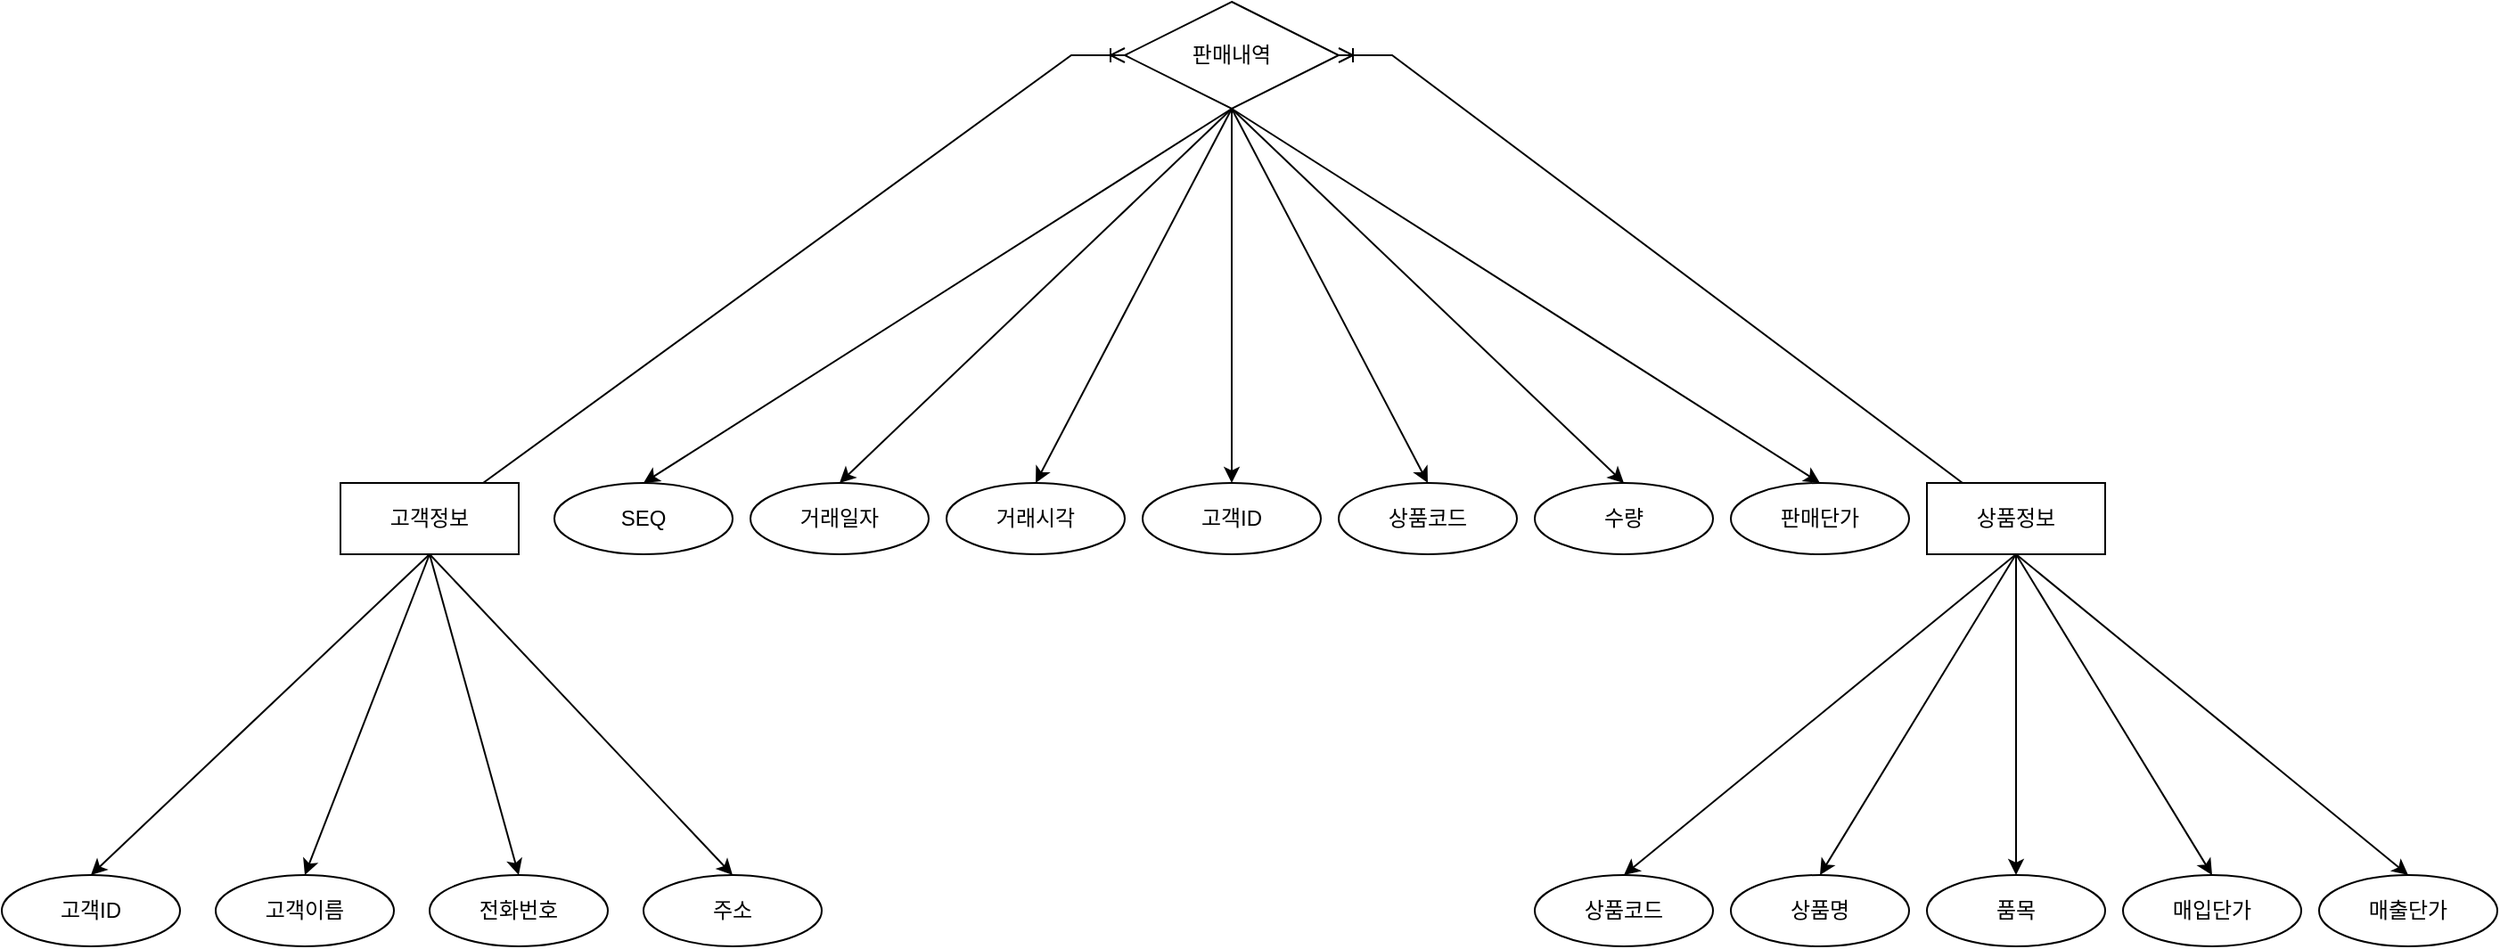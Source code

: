 <mxfile version="21.3.4" type="device">
  <diagram name="페이지-1" id="BqK_Xr-u2pexuCvbh8p3">
    <mxGraphModel dx="1434" dy="4031" grid="1" gridSize="10" guides="1" tooltips="1" connect="1" arrows="1" fold="1" page="1" pageScale="1" pageWidth="4681" pageHeight="3300" math="0" shadow="0">
      <root>
        <mxCell id="0" />
        <mxCell id="1" parent="0" />
        <mxCell id="d53xGEkgYQbYGoMsOeGu-12" value="고객ID" style="ellipse;whiteSpace=wrap;html=1;align=center;" vertex="1" parent="1">
          <mxGeometry x="160" y="410" width="100" height="40" as="geometry" />
        </mxCell>
        <mxCell id="d53xGEkgYQbYGoMsOeGu-13" value="고객이름" style="ellipse;whiteSpace=wrap;html=1;align=center;" vertex="1" parent="1">
          <mxGeometry x="280" y="410" width="100" height="40" as="geometry" />
        </mxCell>
        <mxCell id="d53xGEkgYQbYGoMsOeGu-14" value="전화번호" style="ellipse;whiteSpace=wrap;html=1;align=center;" vertex="1" parent="1">
          <mxGeometry x="400" y="410" width="100" height="40" as="geometry" />
        </mxCell>
        <mxCell id="d53xGEkgYQbYGoMsOeGu-15" value="주소" style="ellipse;whiteSpace=wrap;html=1;align=center;" vertex="1" parent="1">
          <mxGeometry x="520" y="410" width="100" height="40" as="geometry" />
        </mxCell>
        <mxCell id="d53xGEkgYQbYGoMsOeGu-18" style="rounded=0;orthogonalLoop=1;jettySize=auto;html=1;entryX=0.5;entryY=0;entryDx=0;entryDy=0;exitX=0.5;exitY=1;exitDx=0;exitDy=0;" edge="1" parent="1" source="d53xGEkgYQbYGoMsOeGu-23" target="d53xGEkgYQbYGoMsOeGu-12">
          <mxGeometry relative="1" as="geometry">
            <mxPoint x="400" y="290" as="sourcePoint" />
          </mxGeometry>
        </mxCell>
        <mxCell id="d53xGEkgYQbYGoMsOeGu-19" style="rounded=0;orthogonalLoop=1;jettySize=auto;html=1;entryX=0.5;entryY=0;entryDx=0;entryDy=0;exitX=0.5;exitY=1;exitDx=0;exitDy=0;" edge="1" parent="1" source="d53xGEkgYQbYGoMsOeGu-23" target="d53xGEkgYQbYGoMsOeGu-13">
          <mxGeometry relative="1" as="geometry">
            <mxPoint x="400" y="290" as="sourcePoint" />
          </mxGeometry>
        </mxCell>
        <mxCell id="d53xGEkgYQbYGoMsOeGu-20" style="rounded=0;orthogonalLoop=1;jettySize=auto;html=1;exitX=0.5;exitY=1;exitDx=0;exitDy=0;entryX=0.5;entryY=0;entryDx=0;entryDy=0;" edge="1" parent="1" source="d53xGEkgYQbYGoMsOeGu-23" target="d53xGEkgYQbYGoMsOeGu-14">
          <mxGeometry relative="1" as="geometry">
            <mxPoint x="400" y="290" as="sourcePoint" />
          </mxGeometry>
        </mxCell>
        <mxCell id="d53xGEkgYQbYGoMsOeGu-21" style="rounded=0;orthogonalLoop=1;jettySize=auto;html=1;entryX=0.5;entryY=0;entryDx=0;entryDy=0;exitX=0.5;exitY=1;exitDx=0;exitDy=0;" edge="1" parent="1" source="d53xGEkgYQbYGoMsOeGu-23" target="d53xGEkgYQbYGoMsOeGu-15">
          <mxGeometry relative="1" as="geometry">
            <mxPoint x="400" y="290" as="sourcePoint" />
          </mxGeometry>
        </mxCell>
        <mxCell id="d53xGEkgYQbYGoMsOeGu-23" value="고객정보" style="whiteSpace=wrap;html=1;align=center;" vertex="1" parent="1">
          <mxGeometry x="350" y="190" width="100" height="40" as="geometry" />
        </mxCell>
        <mxCell id="d53xGEkgYQbYGoMsOeGu-24" style="rounded=0;orthogonalLoop=1;jettySize=auto;html=1;entryX=0.5;entryY=0;entryDx=0;entryDy=0;exitX=0.5;exitY=1;exitDx=0;exitDy=0;" edge="1" parent="1" source="d53xGEkgYQbYGoMsOeGu-40" target="d53xGEkgYQbYGoMsOeGu-31">
          <mxGeometry relative="1" as="geometry">
            <mxPoint x="780" y="-180" as="sourcePoint" />
          </mxGeometry>
        </mxCell>
        <mxCell id="d53xGEkgYQbYGoMsOeGu-25" style="rounded=0;orthogonalLoop=1;jettySize=auto;html=1;entryX=0.5;entryY=0;entryDx=0;entryDy=0;exitX=0.5;exitY=1;exitDx=0;exitDy=0;" edge="1" parent="1" source="d53xGEkgYQbYGoMsOeGu-39" target="d53xGEkgYQbYGoMsOeGu-32">
          <mxGeometry relative="1" as="geometry">
            <mxPoint x="780" y="10" as="sourcePoint" />
          </mxGeometry>
        </mxCell>
        <mxCell id="d53xGEkgYQbYGoMsOeGu-26" style="rounded=0;orthogonalLoop=1;jettySize=auto;html=1;entryX=0.5;entryY=0;entryDx=0;entryDy=0;exitX=0.5;exitY=1;exitDx=0;exitDy=0;" edge="1" parent="1" source="d53xGEkgYQbYGoMsOeGu-39" target="d53xGEkgYQbYGoMsOeGu-33">
          <mxGeometry relative="1" as="geometry">
            <mxPoint x="780" y="10" as="sourcePoint" />
          </mxGeometry>
        </mxCell>
        <mxCell id="d53xGEkgYQbYGoMsOeGu-27" style="rounded=0;orthogonalLoop=1;jettySize=auto;html=1;entryX=0.5;entryY=0;entryDx=0;entryDy=0;exitX=0.5;exitY=1;exitDx=0;exitDy=0;" edge="1" parent="1" source="d53xGEkgYQbYGoMsOeGu-39" target="d53xGEkgYQbYGoMsOeGu-34">
          <mxGeometry relative="1" as="geometry">
            <mxPoint x="780" y="10" as="sourcePoint" />
          </mxGeometry>
        </mxCell>
        <mxCell id="d53xGEkgYQbYGoMsOeGu-29" style="rounded=0;orthogonalLoop=1;jettySize=auto;html=1;exitX=0.5;exitY=1;exitDx=0;exitDy=0;entryX=0.5;entryY=0;entryDx=0;entryDy=0;" edge="1" parent="1" source="d53xGEkgYQbYGoMsOeGu-39" target="d53xGEkgYQbYGoMsOeGu-36">
          <mxGeometry relative="1" as="geometry">
            <mxPoint x="780" y="10" as="sourcePoint" />
          </mxGeometry>
        </mxCell>
        <mxCell id="d53xGEkgYQbYGoMsOeGu-30" style="rounded=0;orthogonalLoop=1;jettySize=auto;html=1;entryX=0.5;entryY=0;entryDx=0;entryDy=0;exitX=0.5;exitY=1;exitDx=0;exitDy=0;" edge="1" parent="1" source="d53xGEkgYQbYGoMsOeGu-39" target="d53xGEkgYQbYGoMsOeGu-37">
          <mxGeometry relative="1" as="geometry">
            <mxPoint x="780" y="10" as="sourcePoint" />
          </mxGeometry>
        </mxCell>
        <mxCell id="d53xGEkgYQbYGoMsOeGu-31" value="상품코드" style="ellipse;whiteSpace=wrap;html=1;align=center;" vertex="1" parent="1">
          <mxGeometry x="1020" y="410" width="100" height="40" as="geometry" />
        </mxCell>
        <mxCell id="d53xGEkgYQbYGoMsOeGu-32" value="SEQ" style="ellipse;whiteSpace=wrap;html=1;align=center;" vertex="1" parent="1">
          <mxGeometry x="470" y="190" width="100" height="40" as="geometry" />
        </mxCell>
        <mxCell id="d53xGEkgYQbYGoMsOeGu-33" value="거래일자" style="ellipse;whiteSpace=wrap;html=1;align=center;" vertex="1" parent="1">
          <mxGeometry x="580" y="190" width="100" height="40" as="geometry" />
        </mxCell>
        <mxCell id="d53xGEkgYQbYGoMsOeGu-34" value="거래시각" style="ellipse;whiteSpace=wrap;html=1;align=center;" vertex="1" parent="1">
          <mxGeometry x="690" y="190" width="100" height="40" as="geometry" />
        </mxCell>
        <mxCell id="d53xGEkgYQbYGoMsOeGu-35" value="고객ID" style="ellipse;whiteSpace=wrap;html=1;align=center;" vertex="1" parent="1">
          <mxGeometry x="800" y="190" width="100" height="40" as="geometry" />
        </mxCell>
        <mxCell id="d53xGEkgYQbYGoMsOeGu-36" value="상품코드" style="ellipse;whiteSpace=wrap;html=1;align=center;" vertex="1" parent="1">
          <mxGeometry x="910" y="190" width="100" height="40" as="geometry" />
        </mxCell>
        <mxCell id="d53xGEkgYQbYGoMsOeGu-37" value="수량" style="ellipse;whiteSpace=wrap;html=1;align=center;" vertex="1" parent="1">
          <mxGeometry x="1020" y="190" width="100" height="40" as="geometry" />
        </mxCell>
        <mxCell id="d53xGEkgYQbYGoMsOeGu-39" value="판매내역" style="shape=rhombus;perimeter=rhombusPerimeter;whiteSpace=wrap;html=1;align=center;" vertex="1" parent="1">
          <mxGeometry x="790" y="-80" width="120" height="60" as="geometry" />
        </mxCell>
        <mxCell id="d53xGEkgYQbYGoMsOeGu-40" value="상품정보" style="whiteSpace=wrap;html=1;align=center;" vertex="1" parent="1">
          <mxGeometry x="1240" y="190" width="100" height="40" as="geometry" />
        </mxCell>
        <mxCell id="d53xGEkgYQbYGoMsOeGu-41" value="" style="edgeStyle=entityRelationEdgeStyle;fontSize=12;html=1;endArrow=ERoneToMany;rounded=0;exitX=0.5;exitY=0;exitDx=0;exitDy=0;entryX=0;entryY=0.5;entryDx=0;entryDy=0;" edge="1" parent="1" source="d53xGEkgYQbYGoMsOeGu-23" target="d53xGEkgYQbYGoMsOeGu-39">
          <mxGeometry width="100" height="100" relative="1" as="geometry">
            <mxPoint x="740" y="330" as="sourcePoint" />
            <mxPoint x="840" y="230" as="targetPoint" />
          </mxGeometry>
        </mxCell>
        <mxCell id="d53xGEkgYQbYGoMsOeGu-42" value="" style="edgeStyle=entityRelationEdgeStyle;fontSize=12;html=1;endArrow=ERoneToMany;rounded=0;exitX=0.5;exitY=0;exitDx=0;exitDy=0;entryX=1;entryY=0.5;entryDx=0;entryDy=0;" edge="1" parent="1" source="d53xGEkgYQbYGoMsOeGu-40" target="d53xGEkgYQbYGoMsOeGu-39">
          <mxGeometry width="100" height="100" relative="1" as="geometry">
            <mxPoint x="1240" y="190" as="sourcePoint" />
            <mxPoint x="1340" y="90" as="targetPoint" />
          </mxGeometry>
        </mxCell>
        <mxCell id="d53xGEkgYQbYGoMsOeGu-43" value="상품명" style="ellipse;whiteSpace=wrap;html=1;align=center;" vertex="1" parent="1">
          <mxGeometry x="1130" y="410" width="100" height="40" as="geometry" />
        </mxCell>
        <mxCell id="d53xGEkgYQbYGoMsOeGu-44" style="rounded=0;orthogonalLoop=1;jettySize=auto;html=1;entryX=0.5;entryY=0;entryDx=0;entryDy=0;exitX=0.5;exitY=1;exitDx=0;exitDy=0;" edge="1" parent="1" source="d53xGEkgYQbYGoMsOeGu-40" target="d53xGEkgYQbYGoMsOeGu-43">
          <mxGeometry relative="1" as="geometry">
            <mxPoint x="1410" y="100" as="sourcePoint" />
            <mxPoint x="1470" y="340" as="targetPoint" />
          </mxGeometry>
        </mxCell>
        <mxCell id="d53xGEkgYQbYGoMsOeGu-45" value="품목" style="ellipse;whiteSpace=wrap;html=1;align=center;" vertex="1" parent="1">
          <mxGeometry x="1240" y="410" width="100" height="40" as="geometry" />
        </mxCell>
        <mxCell id="d53xGEkgYQbYGoMsOeGu-46" style="rounded=0;orthogonalLoop=1;jettySize=auto;html=1;entryX=0.5;entryY=0;entryDx=0;entryDy=0;exitX=0.5;exitY=1;exitDx=0;exitDy=0;" edge="1" parent="1" source="d53xGEkgYQbYGoMsOeGu-40" target="d53xGEkgYQbYGoMsOeGu-47">
          <mxGeometry relative="1" as="geometry">
            <mxPoint x="1360" y="210" as="sourcePoint" />
            <mxPoint x="1540" y="450" as="targetPoint" />
          </mxGeometry>
        </mxCell>
        <mxCell id="d53xGEkgYQbYGoMsOeGu-47" value="매입단가" style="ellipse;whiteSpace=wrap;html=1;align=center;" vertex="1" parent="1">
          <mxGeometry x="1350" y="410" width="100" height="40" as="geometry" />
        </mxCell>
        <mxCell id="d53xGEkgYQbYGoMsOeGu-48" style="rounded=0;orthogonalLoop=1;jettySize=auto;html=1;entryX=0.5;entryY=0;entryDx=0;entryDy=0;exitX=0.5;exitY=1;exitDx=0;exitDy=0;" edge="1" parent="1" source="d53xGEkgYQbYGoMsOeGu-40" target="d53xGEkgYQbYGoMsOeGu-45">
          <mxGeometry relative="1" as="geometry">
            <mxPoint x="1240" y="220" as="sourcePoint" />
            <mxPoint x="1420" y="460" as="targetPoint" />
          </mxGeometry>
        </mxCell>
        <mxCell id="d53xGEkgYQbYGoMsOeGu-49" value="판매단가" style="ellipse;whiteSpace=wrap;html=1;align=center;" vertex="1" parent="1">
          <mxGeometry x="1130" y="190" width="100" height="40" as="geometry" />
        </mxCell>
        <mxCell id="d53xGEkgYQbYGoMsOeGu-50" style="rounded=0;orthogonalLoop=1;jettySize=auto;html=1;exitX=0.5;exitY=1;exitDx=0;exitDy=0;entryX=0.5;entryY=0;entryDx=0;entryDy=0;" edge="1" parent="1" source="d53xGEkgYQbYGoMsOeGu-39" target="d53xGEkgYQbYGoMsOeGu-35">
          <mxGeometry relative="1" as="geometry">
            <mxPoint x="860" y="-10" as="sourcePoint" />
            <mxPoint x="970" y="200" as="targetPoint" />
          </mxGeometry>
        </mxCell>
        <mxCell id="d53xGEkgYQbYGoMsOeGu-51" style="rounded=0;orthogonalLoop=1;jettySize=auto;html=1;exitX=0.5;exitY=1;exitDx=0;exitDy=0;entryX=0.5;entryY=0;entryDx=0;entryDy=0;" edge="1" parent="1" source="d53xGEkgYQbYGoMsOeGu-39" target="d53xGEkgYQbYGoMsOeGu-49">
          <mxGeometry relative="1" as="geometry">
            <mxPoint x="870" as="sourcePoint" />
            <mxPoint x="980" y="210" as="targetPoint" />
          </mxGeometry>
        </mxCell>
        <mxCell id="d53xGEkgYQbYGoMsOeGu-52" value="매출단가" style="ellipse;whiteSpace=wrap;html=1;align=center;" vertex="1" parent="1">
          <mxGeometry x="1460" y="410" width="100" height="40" as="geometry" />
        </mxCell>
        <mxCell id="d53xGEkgYQbYGoMsOeGu-53" style="rounded=0;orthogonalLoop=1;jettySize=auto;html=1;entryX=0.5;entryY=0;entryDx=0;entryDy=0;exitX=0.5;exitY=1;exitDx=0;exitDy=0;" edge="1" parent="1" source="d53xGEkgYQbYGoMsOeGu-40" target="d53xGEkgYQbYGoMsOeGu-52">
          <mxGeometry relative="1" as="geometry">
            <mxPoint x="1310" y="240" as="sourcePoint" />
            <mxPoint x="1470" y="470" as="targetPoint" />
          </mxGeometry>
        </mxCell>
      </root>
    </mxGraphModel>
  </diagram>
</mxfile>
